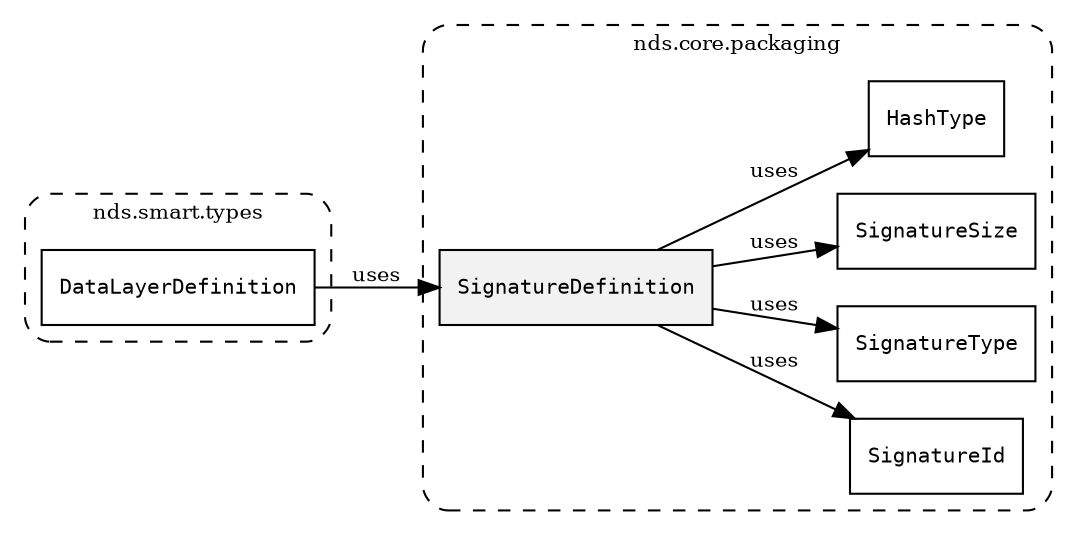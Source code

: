 /**
 * This dot file creates symbol collaboration diagram for SignatureDefinition.
 */
digraph ZSERIO
{
    node [shape=box, fontsize=10];
    rankdir="LR";
    fontsize=10;
    tooltip="SignatureDefinition collaboration diagram";

    subgraph "cluster_nds.core.packaging"
    {
        style="dashed, rounded";
        label="nds.core.packaging";
        tooltip="Package nds.core.packaging";
        href="../../../content/packages/nds.core.packaging.html#Package-nds-core-packaging";
        target="_parent";

        "SignatureDefinition" [style="filled", fillcolor="#0000000D", target="_parent", label=<<font face="monospace"><table align="center" border="0" cellspacing="0" cellpadding="0"><tr><td href="../../../content/packages/nds.core.packaging.html#Structure-SignatureDefinition" title="Structure defined in nds.core.packaging">SignatureDefinition</td></tr></table></font>>];
        "SignatureId" [target="_parent", label=<<font face="monospace"><table align="center" border="0" cellspacing="0" cellpadding="0"><tr><td href="../../../content/packages/nds.core.packaging.html#Subtype-SignatureId" title="Subtype defined in nds.core.packaging">SignatureId</td></tr></table></font>>];
        "SignatureType" [target="_parent", label=<<font face="monospace"><table align="center" border="0" cellspacing="0" cellpadding="0"><tr><td href="../../../content/packages/nds.core.packaging.html#Subtype-SignatureType" title="Subtype defined in nds.core.packaging">SignatureType</td></tr></table></font>>];
        "SignatureSize" [target="_parent", label=<<font face="monospace"><table align="center" border="0" cellspacing="0" cellpadding="0"><tr><td href="../../../content/packages/nds.core.packaging.html#Subtype-SignatureSize" title="Subtype defined in nds.core.packaging">SignatureSize</td></tr></table></font>>];
        "HashType" [target="_parent", label=<<font face="monospace"><table align="center" border="0" cellspacing="0" cellpadding="0"><tr><td href="../../../content/packages/nds.core.packaging.html#Subtype-HashType" title="Subtype defined in nds.core.packaging">HashType</td></tr></table></font>>];
    }

    subgraph "cluster_nds.smart.types"
    {
        style="dashed, rounded";
        label="nds.smart.types";
        tooltip="Package nds.smart.types";
        href="../../../content/packages/nds.smart.types.html#Package-nds-smart-types";
        target="_parent";

        "DataLayerDefinition" [target="_parent", label=<<font face="monospace"><table align="center" border="0" cellspacing="0" cellpadding="0"><tr><td href="../../../content/packages/nds.smart.types.html#Structure-DataLayerDefinition" title="Structure defined in nds.smart.types">DataLayerDefinition</td></tr></table></font>>];
    }

    "SignatureDefinition" -> "SignatureId" [label="uses", fontsize=10];
    "SignatureDefinition" -> "SignatureType" [label="uses", fontsize=10];
    "SignatureDefinition" -> "SignatureSize" [label="uses", fontsize=10];
    "SignatureDefinition" -> "HashType" [label="uses", fontsize=10];
    "DataLayerDefinition" -> "SignatureDefinition" [label="uses", fontsize=10];
}
